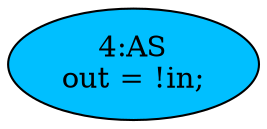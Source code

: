 strict digraph "" {
	node [label="\N"];
	"4:AS"	[ast="<pyverilog.vparser.ast.Assign object at 0x7fb2c56a4890>",
		def_var="['out']",
		fillcolor=deepskyblue,
		label="4:AS
out = !in;",
		statements="[]",
		style=filled,
		typ=Assign,
		use_var="['in']"];
}
